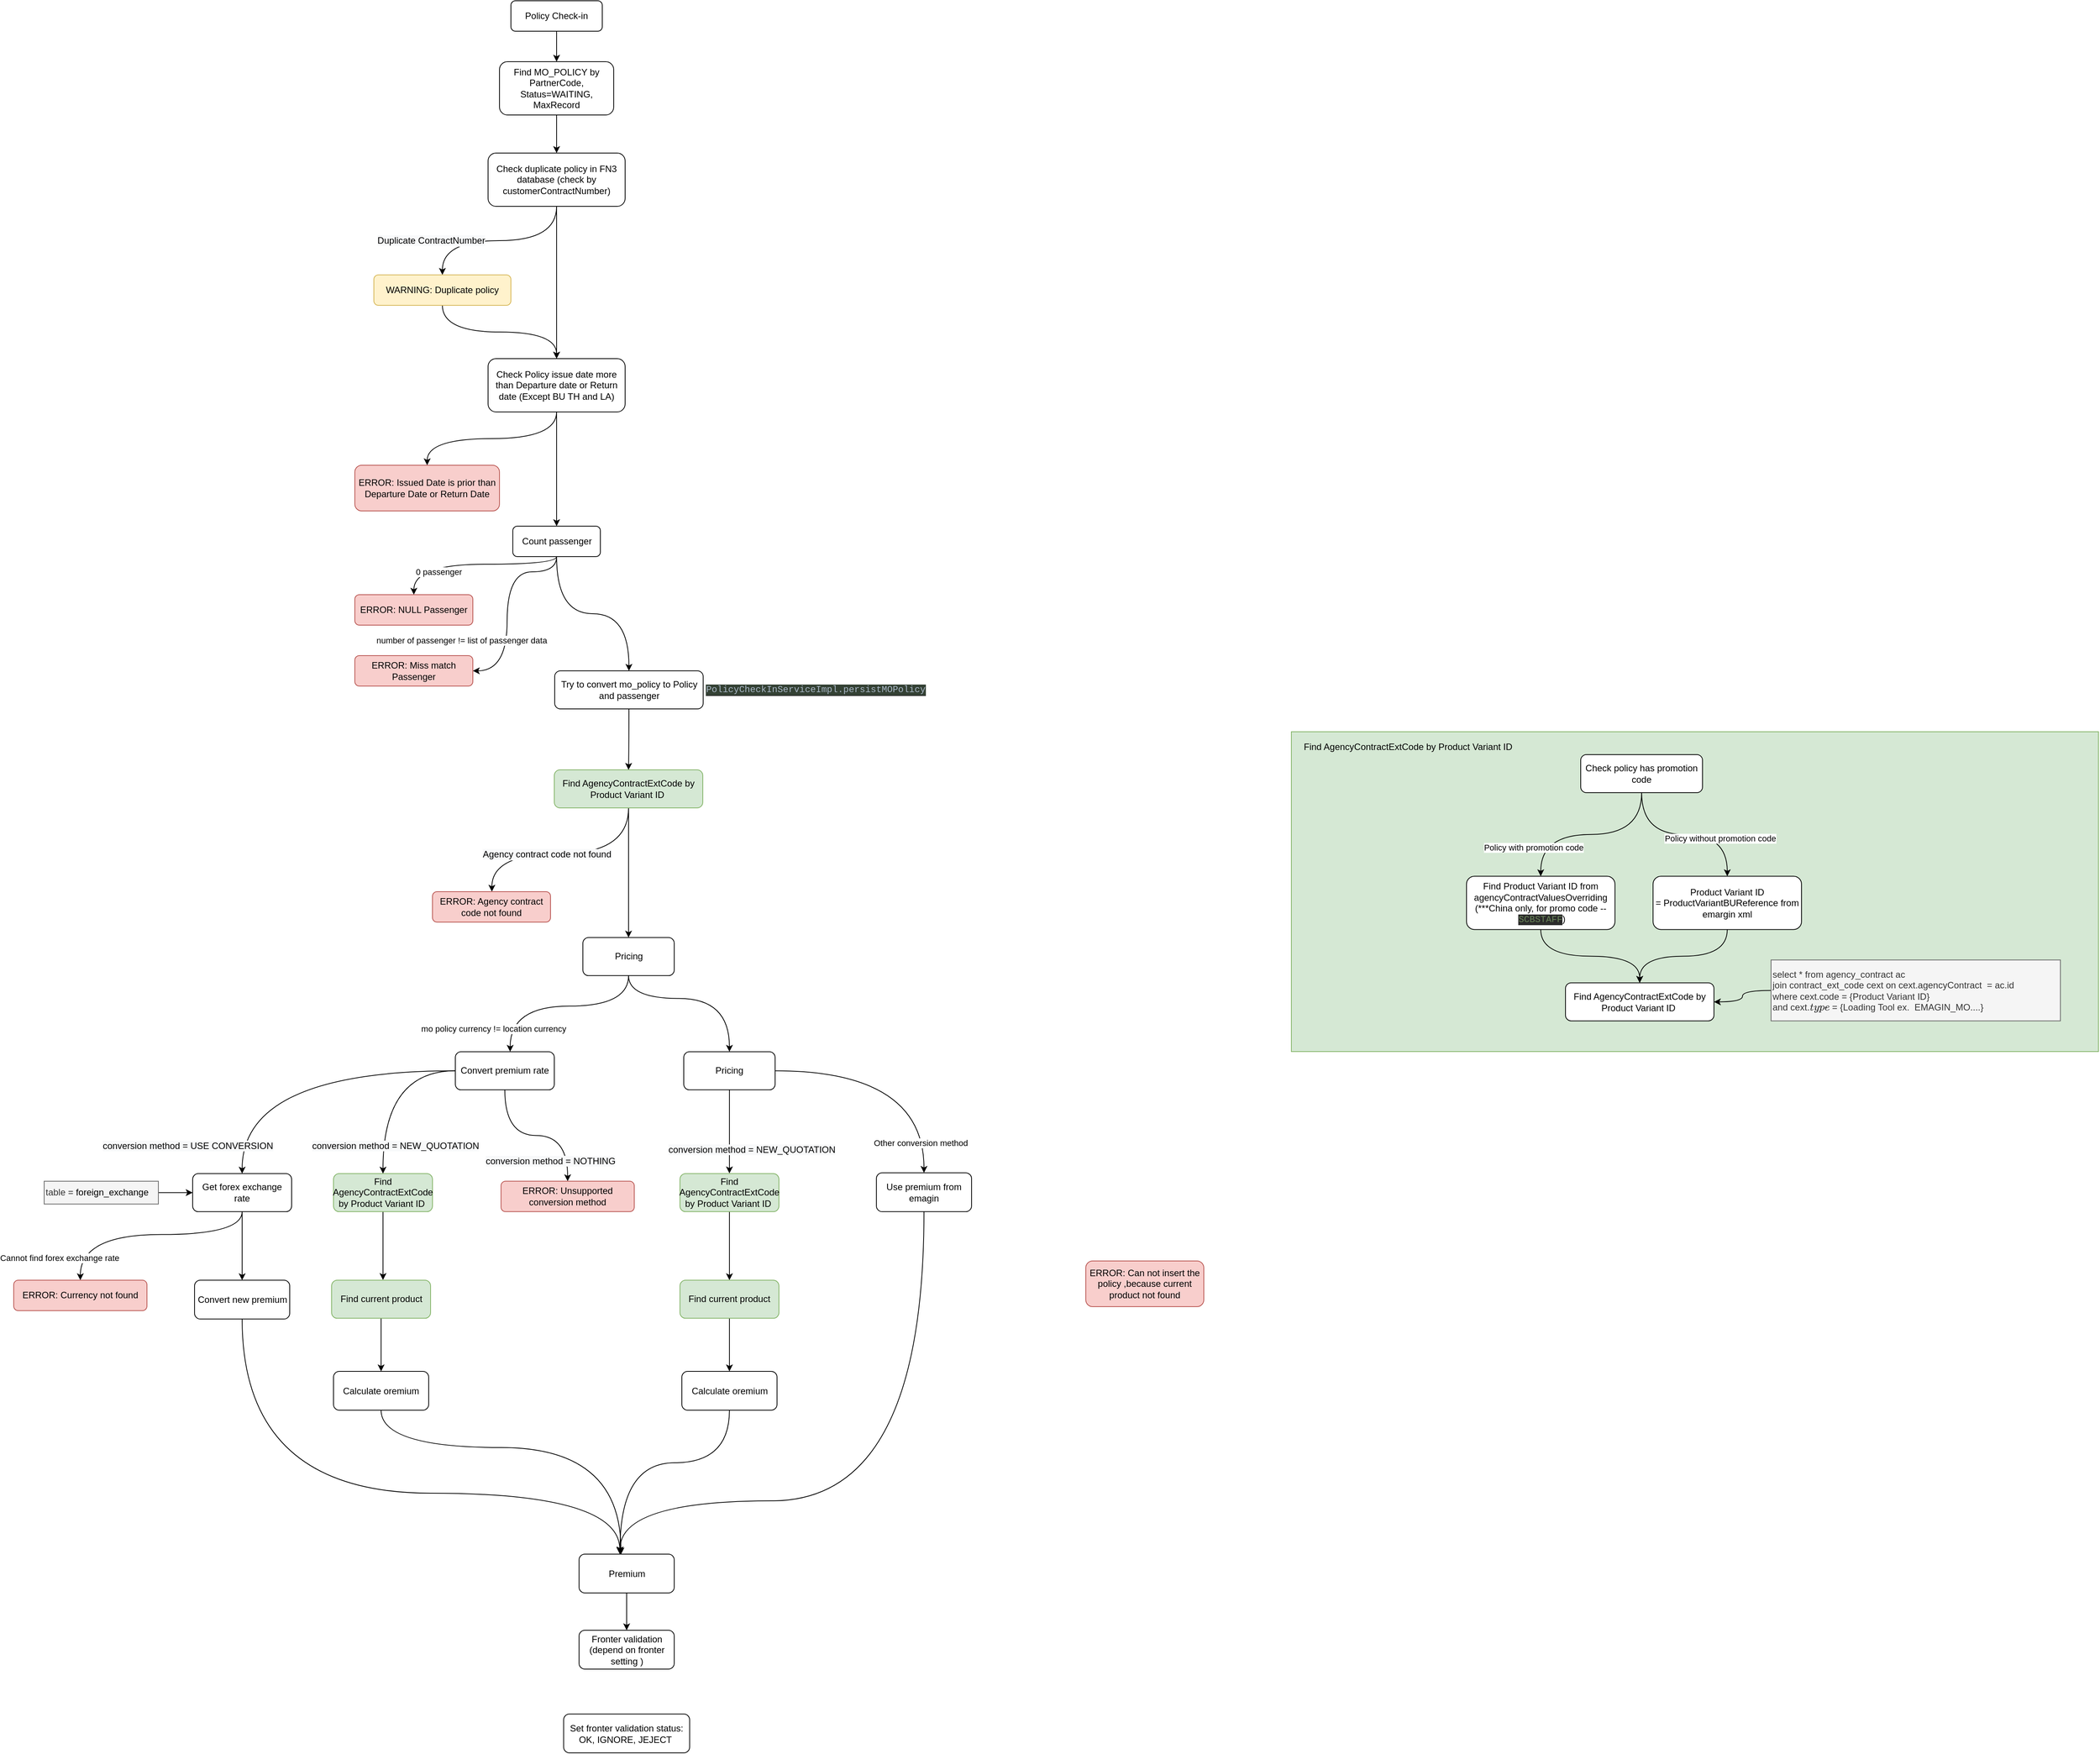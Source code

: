 <mxfile version="13.3.6" type="github">
  <diagram id="vnzw8bJyzcfGwnLZNMbN" name="Page-1">
    <mxGraphModel dx="2514" dy="896" grid="1" gridSize="10" guides="1" tooltips="1" connect="1" arrows="1" fold="1" page="1" pageScale="1" pageWidth="850" pageHeight="1100" math="0" shadow="0">
      <root>
        <mxCell id="0" />
        <mxCell id="1" parent="0" />
        <mxCell id="llFSsDkDVZEDRW2Oa7an-2" value="Policy Check-in" style="rounded=1;whiteSpace=wrap;html=1;" parent="1" vertex="1">
          <mxGeometry x="245" y="140" width="120" height="40" as="geometry" />
        </mxCell>
        <mxCell id="llFSsDkDVZEDRW2Oa7an-4" style="edgeStyle=orthogonalEdgeStyle;rounded=0;orthogonalLoop=1;jettySize=auto;html=1;entryX=0.5;entryY=1;entryDx=0;entryDy=0;curved=1;endArrow=none;endFill=0;startArrow=classic;startFill=1;" parent="1" source="llFSsDkDVZEDRW2Oa7an-3" target="llFSsDkDVZEDRW2Oa7an-2" edge="1">
          <mxGeometry relative="1" as="geometry" />
        </mxCell>
        <mxCell id="llFSsDkDVZEDRW2Oa7an-6" style="edgeStyle=orthogonalEdgeStyle;curved=1;rounded=0;orthogonalLoop=1;jettySize=auto;html=1;entryX=0.5;entryY=0;entryDx=0;entryDy=0;endArrow=classic;endFill=1;" parent="1" source="llFSsDkDVZEDRW2Oa7an-3" target="llFSsDkDVZEDRW2Oa7an-5" edge="1">
          <mxGeometry relative="1" as="geometry" />
        </mxCell>
        <mxCell id="llFSsDkDVZEDRW2Oa7an-3" value="Find MO_POLICY by PartnerCode, Status=WAITING, MaxRecord" style="rounded=1;whiteSpace=wrap;html=1;" parent="1" vertex="1">
          <mxGeometry x="230" y="220" width="150" height="70" as="geometry" />
        </mxCell>
        <mxCell id="llFSsDkDVZEDRW2Oa7an-9" style="edgeStyle=orthogonalEdgeStyle;curved=1;rounded=0;orthogonalLoop=1;jettySize=auto;html=1;entryX=0.5;entryY=0;entryDx=0;entryDy=0;startArrow=none;startFill=0;endArrow=classic;endFill=1;" parent="1" source="llFSsDkDVZEDRW2Oa7an-5" target="llFSsDkDVZEDRW2Oa7an-7" edge="1">
          <mxGeometry relative="1" as="geometry" />
        </mxCell>
        <mxCell id="llFSsDkDVZEDRW2Oa7an-13" value="&lt;span style=&quot;font-size: 12px ; background-color: rgb(248 , 249 , 250)&quot;&gt;Duplicate&amp;nbsp;&lt;/span&gt;&lt;span style=&quot;font-size: 12px ; background-color: rgb(248 , 249 , 250)&quot;&gt;ContractNumber&lt;/span&gt;" style="edgeLabel;html=1;align=center;verticalAlign=middle;resizable=0;points=[];" parent="llFSsDkDVZEDRW2Oa7an-9" vertex="1" connectable="0">
          <mxGeometry x="0.16" relative="1" as="geometry">
            <mxPoint x="-71" as="offset" />
          </mxGeometry>
        </mxCell>
        <mxCell id="llFSsDkDVZEDRW2Oa7an-10" style="edgeStyle=orthogonalEdgeStyle;curved=1;rounded=0;orthogonalLoop=1;jettySize=auto;html=1;startArrow=none;startFill=0;endArrow=classic;endFill=1;" parent="1" source="llFSsDkDVZEDRW2Oa7an-5" target="llFSsDkDVZEDRW2Oa7an-8" edge="1">
          <mxGeometry relative="1" as="geometry" />
        </mxCell>
        <mxCell id="llFSsDkDVZEDRW2Oa7an-5" value="Check duplicate policy in FN3 database (check by customerContractNumber)" style="rounded=1;whiteSpace=wrap;html=1;" parent="1" vertex="1">
          <mxGeometry x="215" y="340" width="180" height="70" as="geometry" />
        </mxCell>
        <mxCell id="llFSsDkDVZEDRW2Oa7an-12" style="edgeStyle=orthogonalEdgeStyle;curved=1;rounded=0;orthogonalLoop=1;jettySize=auto;html=1;entryX=0.5;entryY=0;entryDx=0;entryDy=0;startArrow=none;startFill=0;endArrow=classic;endFill=1;" parent="1" source="llFSsDkDVZEDRW2Oa7an-7" target="llFSsDkDVZEDRW2Oa7an-8" edge="1">
          <mxGeometry relative="1" as="geometry" />
        </mxCell>
        <mxCell id="llFSsDkDVZEDRW2Oa7an-7" value="WARNING: Duplicate policy" style="rounded=1;whiteSpace=wrap;html=1;fillColor=#fff2cc;strokeColor=#d6b656;" parent="1" vertex="1">
          <mxGeometry x="65" y="500" width="180" height="40" as="geometry" />
        </mxCell>
        <mxCell id="llFSsDkDVZEDRW2Oa7an-15" style="edgeStyle=orthogonalEdgeStyle;curved=1;rounded=0;orthogonalLoop=1;jettySize=auto;html=1;startArrow=none;startFill=0;endArrow=classic;endFill=1;" parent="1" source="llFSsDkDVZEDRW2Oa7an-8" target="llFSsDkDVZEDRW2Oa7an-14" edge="1">
          <mxGeometry relative="1" as="geometry" />
        </mxCell>
        <mxCell id="llFSsDkDVZEDRW2Oa7an-17" style="edgeStyle=orthogonalEdgeStyle;curved=1;rounded=0;orthogonalLoop=1;jettySize=auto;html=1;entryX=0.5;entryY=0;entryDx=0;entryDy=0;startArrow=none;startFill=0;endArrow=classic;endFill=1;" parent="1" source="llFSsDkDVZEDRW2Oa7an-8" target="llFSsDkDVZEDRW2Oa7an-16" edge="1">
          <mxGeometry relative="1" as="geometry" />
        </mxCell>
        <mxCell id="llFSsDkDVZEDRW2Oa7an-8" value="Check Policy issue date more than Departure date or Return date (Except BU TH and LA)" style="rounded=1;whiteSpace=wrap;html=1;" parent="1" vertex="1">
          <mxGeometry x="215" y="610" width="180" height="70" as="geometry" />
        </mxCell>
        <mxCell id="llFSsDkDVZEDRW2Oa7an-14" value="ERROR: Issued Date is prior than Departure Date or Return Date" style="rounded=1;whiteSpace=wrap;html=1;fillColor=#f8cecc;strokeColor=#b85450;" parent="1" vertex="1">
          <mxGeometry x="40" y="750" width="190" height="60" as="geometry" />
        </mxCell>
        <mxCell id="llFSsDkDVZEDRW2Oa7an-19" style="edgeStyle=orthogonalEdgeStyle;curved=1;rounded=0;orthogonalLoop=1;jettySize=auto;html=1;entryX=0.5;entryY=0;entryDx=0;entryDy=0;startArrow=none;startFill=0;endArrow=classic;endFill=1;" parent="1" source="llFSsDkDVZEDRW2Oa7an-16" target="llFSsDkDVZEDRW2Oa7an-18" edge="1">
          <mxGeometry relative="1" as="geometry">
            <Array as="points">
              <mxPoint x="305" y="880" />
              <mxPoint x="118" y="880" />
            </Array>
          </mxGeometry>
        </mxCell>
        <mxCell id="llFSsDkDVZEDRW2Oa7an-20" value="0 passenger" style="edgeLabel;html=1;align=center;verticalAlign=middle;resizable=0;points=[];" parent="llFSsDkDVZEDRW2Oa7an-19" vertex="1" connectable="0">
          <mxGeometry x="-0.086" y="23" relative="1" as="geometry">
            <mxPoint x="-57" y="-13" as="offset" />
          </mxGeometry>
        </mxCell>
        <mxCell id="llFSsDkDVZEDRW2Oa7an-23" style="edgeStyle=orthogonalEdgeStyle;curved=1;rounded=0;orthogonalLoop=1;jettySize=auto;html=1;startArrow=none;startFill=0;endArrow=classic;endFill=1;" parent="1" source="llFSsDkDVZEDRW2Oa7an-16" target="llFSsDkDVZEDRW2Oa7an-22" edge="1">
          <mxGeometry relative="1" as="geometry">
            <Array as="points">
              <mxPoint x="305" y="890" />
              <mxPoint x="240" y="890" />
              <mxPoint x="240" y="1020" />
            </Array>
          </mxGeometry>
        </mxCell>
        <mxCell id="llFSsDkDVZEDRW2Oa7an-24" value="number of passenger != list of passenger data" style="edgeLabel;html=1;align=center;verticalAlign=middle;resizable=0;points=[];" parent="llFSsDkDVZEDRW2Oa7an-23" vertex="1" connectable="0">
          <mxGeometry x="-0.429" y="1" relative="1" as="geometry">
            <mxPoint x="-71" y="89" as="offset" />
          </mxGeometry>
        </mxCell>
        <mxCell id="n741ubfPJ3tw46yTXTQa-1" style="edgeStyle=orthogonalEdgeStyle;rounded=0;orthogonalLoop=1;jettySize=auto;html=1;curved=1;" edge="1" parent="1" source="llFSsDkDVZEDRW2Oa7an-16" target="llFSsDkDVZEDRW2Oa7an-48">
          <mxGeometry relative="1" as="geometry" />
        </mxCell>
        <mxCell id="llFSsDkDVZEDRW2Oa7an-16" value="Count passenger" style="rounded=1;whiteSpace=wrap;html=1;" parent="1" vertex="1">
          <mxGeometry x="247.5" y="830" width="115" height="40" as="geometry" />
        </mxCell>
        <mxCell id="llFSsDkDVZEDRW2Oa7an-18" value="ERROR: NULL Passenger" style="rounded=1;whiteSpace=wrap;html=1;fillColor=#f8cecc;strokeColor=#b85450;" parent="1" vertex="1">
          <mxGeometry x="40" y="920" width="155" height="40" as="geometry" />
        </mxCell>
        <mxCell id="llFSsDkDVZEDRW2Oa7an-22" value="ERROR: Miss match Passenger" style="rounded=1;whiteSpace=wrap;html=1;fillColor=#f8cecc;strokeColor=#b85450;" parent="1" vertex="1">
          <mxGeometry x="40" y="1000" width="155" height="40" as="geometry" />
        </mxCell>
        <mxCell id="llFSsDkDVZEDRW2Oa7an-41" style="edgeStyle=orthogonalEdgeStyle;curved=1;rounded=0;orthogonalLoop=1;jettySize=auto;html=1;startArrow=none;startFill=0;endArrow=classic;endFill=1;" parent="1" source="llFSsDkDVZEDRW2Oa7an-32" target="llFSsDkDVZEDRW2Oa7an-39" edge="1">
          <mxGeometry relative="1" as="geometry">
            <Array as="points">
              <mxPoint x="400" y="1260" />
              <mxPoint x="220" y="1260" />
            </Array>
          </mxGeometry>
        </mxCell>
        <mxCell id="llFSsDkDVZEDRW2Oa7an-42" value="&lt;span style=&quot;font-size: 12px ; background-color: rgb(248 , 249 , 250)&quot;&gt;Agency contract code not found&lt;/span&gt;" style="edgeLabel;html=1;align=center;verticalAlign=middle;resizable=0;points=[];" parent="llFSsDkDVZEDRW2Oa7an-41" vertex="1" connectable="0">
          <mxGeometry x="0.163" y="1" relative="1" as="geometry">
            <mxPoint x="1" as="offset" />
          </mxGeometry>
        </mxCell>
        <mxCell id="n741ubfPJ3tw46yTXTQa-5" style="edgeStyle=orthogonalEdgeStyle;curved=1;rounded=0;orthogonalLoop=1;jettySize=auto;html=1;entryX=0.5;entryY=0;entryDx=0;entryDy=0;" edge="1" parent="1" source="llFSsDkDVZEDRW2Oa7an-32" target="n741ubfPJ3tw46yTXTQa-4">
          <mxGeometry relative="1" as="geometry" />
        </mxCell>
        <mxCell id="llFSsDkDVZEDRW2Oa7an-32" value="Find AgencyContractExtCode by Product Variant ID&amp;nbsp;" style="rounded=1;whiteSpace=wrap;html=1;fillColor=#d5e8d4;strokeColor=#82b366;" parent="1" vertex="1">
          <mxGeometry x="302" y="1150" width="195" height="50" as="geometry" />
        </mxCell>
        <mxCell id="llFSsDkDVZEDRW2Oa7an-39" value="ERROR: Agency contract code not found" style="rounded=1;whiteSpace=wrap;html=1;fillColor=#f8cecc;strokeColor=#b85450;" parent="1" vertex="1">
          <mxGeometry x="142" y="1310" width="155" height="40" as="geometry" />
        </mxCell>
        <mxCell id="n741ubfPJ3tw46yTXTQa-60" style="edgeStyle=orthogonalEdgeStyle;curved=1;rounded=0;orthogonalLoop=1;jettySize=auto;html=1;" edge="1" parent="1" source="llFSsDkDVZEDRW2Oa7an-43">
          <mxGeometry relative="1" as="geometry">
            <mxPoint x="77" y="1820" as="targetPoint" />
          </mxGeometry>
        </mxCell>
        <mxCell id="llFSsDkDVZEDRW2Oa7an-43" value="Find AgencyContractExtCode by Product Variant ID&amp;nbsp;" style="rounded=1;whiteSpace=wrap;html=1;fillColor=#d5e8d4;strokeColor=#82b366;" parent="1" vertex="1">
          <mxGeometry x="12" y="1680.29" width="130" height="50" as="geometry" />
        </mxCell>
        <mxCell id="llFSsDkDVZEDRW2Oa7an-45" value="ERROR: Can not insert the policy ,because current product not found" style="rounded=1;whiteSpace=wrap;html=1;fillColor=#f8cecc;strokeColor=#b85450;" parent="1" vertex="1">
          <mxGeometry x="1000" y="1795" width="155" height="60" as="geometry" />
        </mxCell>
        <mxCell id="n741ubfPJ3tw46yTXTQa-2" style="edgeStyle=orthogonalEdgeStyle;curved=1;rounded=0;orthogonalLoop=1;jettySize=auto;html=1;entryX=0.5;entryY=0;entryDx=0;entryDy=0;" edge="1" parent="1" source="llFSsDkDVZEDRW2Oa7an-48" target="llFSsDkDVZEDRW2Oa7an-32">
          <mxGeometry relative="1" as="geometry">
            <mxPoint x="400" y="1130" as="targetPoint" />
          </mxGeometry>
        </mxCell>
        <mxCell id="llFSsDkDVZEDRW2Oa7an-48" value="Try to convert mo_policy to Policy and passenger" style="rounded=1;whiteSpace=wrap;html=1;" parent="1" vertex="1">
          <mxGeometry x="302.5" y="1020" width="195" height="50" as="geometry" />
        </mxCell>
        <mxCell id="n741ubfPJ3tw46yTXTQa-3" value="&lt;pre style=&quot;background-color: #2b2b2b ; color: #a9b7c6 ; font-family: &amp;#34;courier new&amp;#34; ; font-size: 9.0pt&quot;&gt;&lt;span style=&quot;background-color: #344134&quot;&gt;PolicyCheckInServiceImpl.persistMOPolicy&lt;/span&gt;&lt;/pre&gt;" style="text;html=1;align=center;verticalAlign=middle;resizable=0;points=[];autosize=1;" vertex="1" parent="1">
          <mxGeometry x="495" y="1025" width="300" height="40" as="geometry" />
        </mxCell>
        <mxCell id="n741ubfPJ3tw46yTXTQa-9" value="mo policy currency != location currency" style="edgeStyle=orthogonalEdgeStyle;curved=1;rounded=0;orthogonalLoop=1;jettySize=auto;html=1;" edge="1" parent="1" source="n741ubfPJ3tw46yTXTQa-4" target="n741ubfPJ3tw46yTXTQa-6">
          <mxGeometry x="0.765" y="-22" relative="1" as="geometry">
            <Array as="points">
              <mxPoint x="400" y="1460.29" />
              <mxPoint x="244" y="1460.29" />
            </Array>
            <mxPoint as="offset" />
          </mxGeometry>
        </mxCell>
        <mxCell id="n741ubfPJ3tw46yTXTQa-10" style="edgeStyle=orthogonalEdgeStyle;curved=1;rounded=0;orthogonalLoop=1;jettySize=auto;html=1;entryX=0.5;entryY=0;entryDx=0;entryDy=0;" edge="1" parent="1" source="n741ubfPJ3tw46yTXTQa-4" target="n741ubfPJ3tw46yTXTQa-7">
          <mxGeometry relative="1" as="geometry">
            <Array as="points">
              <mxPoint x="400" y="1450.29" />
              <mxPoint x="532" y="1450.29" />
            </Array>
          </mxGeometry>
        </mxCell>
        <mxCell id="n741ubfPJ3tw46yTXTQa-4" value="Pricing" style="rounded=1;whiteSpace=wrap;html=1;" vertex="1" parent="1">
          <mxGeometry x="339.5" y="1370.29" width="120" height="50" as="geometry" />
        </mxCell>
        <mxCell id="n741ubfPJ3tw46yTXTQa-15" style="edgeStyle=orthogonalEdgeStyle;curved=1;rounded=0;orthogonalLoop=1;jettySize=auto;html=1;entryX=0.5;entryY=0;entryDx=0;entryDy=0;" edge="1" parent="1" source="n741ubfPJ3tw46yTXTQa-6" target="n741ubfPJ3tw46yTXTQa-11">
          <mxGeometry relative="1" as="geometry" />
        </mxCell>
        <mxCell id="n741ubfPJ3tw46yTXTQa-23" style="edgeStyle=orthogonalEdgeStyle;curved=1;rounded=0;orthogonalLoop=1;jettySize=auto;html=1;entryX=0.5;entryY=0;entryDx=0;entryDy=0;" edge="1" parent="1" source="n741ubfPJ3tw46yTXTQa-6" target="llFSsDkDVZEDRW2Oa7an-43">
          <mxGeometry relative="1" as="geometry">
            <mxPoint x="77" y="1620.29" as="targetPoint" />
          </mxGeometry>
        </mxCell>
        <mxCell id="n741ubfPJ3tw46yTXTQa-32" style="edgeStyle=orthogonalEdgeStyle;curved=1;rounded=0;orthogonalLoop=1;jettySize=auto;html=1;entryX=0.5;entryY=0;entryDx=0;entryDy=0;" edge="1" parent="1" source="n741ubfPJ3tw46yTXTQa-6" target="n741ubfPJ3tw46yTXTQa-31">
          <mxGeometry relative="1" as="geometry" />
        </mxCell>
        <mxCell id="n741ubfPJ3tw46yTXTQa-6" value="Convert premium rate" style="rounded=1;whiteSpace=wrap;html=1;" vertex="1" parent="1">
          <mxGeometry x="172" y="1520.29" width="130" height="50" as="geometry" />
        </mxCell>
        <mxCell id="n741ubfPJ3tw46yTXTQa-63" style="edgeStyle=orthogonalEdgeStyle;curved=1;rounded=0;orthogonalLoop=1;jettySize=auto;html=1;" edge="1" parent="1" source="n741ubfPJ3tw46yTXTQa-7">
          <mxGeometry relative="1" as="geometry">
            <mxPoint x="532" y="1680" as="targetPoint" />
          </mxGeometry>
        </mxCell>
        <mxCell id="n741ubfPJ3tw46yTXTQa-70" style="edgeStyle=orthogonalEdgeStyle;curved=1;rounded=0;orthogonalLoop=1;jettySize=auto;html=1;entryX=0.5;entryY=0;entryDx=0;entryDy=0;" edge="1" parent="1" source="n741ubfPJ3tw46yTXTQa-7" target="n741ubfPJ3tw46yTXTQa-69">
          <mxGeometry relative="1" as="geometry" />
        </mxCell>
        <mxCell id="n741ubfPJ3tw46yTXTQa-71" value="Other conversion method" style="edgeLabel;html=1;align=center;verticalAlign=middle;resizable=0;points=[];" vertex="1" connectable="0" parent="n741ubfPJ3tw46yTXTQa-70">
          <mxGeometry x="0.756" y="-5" relative="1" as="geometry">
            <mxPoint as="offset" />
          </mxGeometry>
        </mxCell>
        <mxCell id="n741ubfPJ3tw46yTXTQa-7" value="Pricing" style="rounded=1;whiteSpace=wrap;html=1;" vertex="1" parent="1">
          <mxGeometry x="472" y="1520.29" width="120" height="50" as="geometry" />
        </mxCell>
        <mxCell id="n741ubfPJ3tw46yTXTQa-21" style="edgeStyle=orthogonalEdgeStyle;curved=1;rounded=0;orthogonalLoop=1;jettySize=auto;html=1;entryX=0.5;entryY=0;entryDx=0;entryDy=0;" edge="1" parent="1" source="n741ubfPJ3tw46yTXTQa-11" target="n741ubfPJ3tw46yTXTQa-19">
          <mxGeometry relative="1" as="geometry" />
        </mxCell>
        <mxCell id="n741ubfPJ3tw46yTXTQa-29" style="edgeStyle=orthogonalEdgeStyle;curved=1;rounded=0;orthogonalLoop=1;jettySize=auto;html=1;entryX=0.5;entryY=0;entryDx=0;entryDy=0;" edge="1" parent="1" source="n741ubfPJ3tw46yTXTQa-11" target="n741ubfPJ3tw46yTXTQa-25">
          <mxGeometry relative="1" as="geometry">
            <Array as="points">
              <mxPoint x="-108" y="1760.29" />
              <mxPoint x="-320" y="1760.29" />
            </Array>
          </mxGeometry>
        </mxCell>
        <mxCell id="n741ubfPJ3tw46yTXTQa-11" value="Get forex exchange rate" style="rounded=1;whiteSpace=wrap;html=1;" vertex="1" parent="1">
          <mxGeometry x="-173" y="1680.29" width="130" height="50" as="geometry" />
        </mxCell>
        <mxCell id="n741ubfPJ3tw46yTXTQa-14" value="&lt;span style=&quot;color: rgb(0, 0, 0); font-family: helvetica; font-size: 12px; font-style: normal; font-weight: 400; letter-spacing: normal; text-align: center; text-indent: 0px; text-transform: none; word-spacing: 0px; background-color: rgb(248, 249, 250); display: inline; float: none;&quot;&gt;conversion method = USE CONVERSION&lt;/span&gt;" style="text;whiteSpace=wrap;html=1;" vertex="1" parent="1">
          <mxGeometry x="-293" y="1630.29" width="250" height="30" as="geometry" />
        </mxCell>
        <mxCell id="n741ubfPJ3tw46yTXTQa-18" style="edgeStyle=orthogonalEdgeStyle;curved=1;rounded=0;orthogonalLoop=1;jettySize=auto;html=1;entryX=0;entryY=0.5;entryDx=0;entryDy=0;" edge="1" parent="1" source="n741ubfPJ3tw46yTXTQa-17" target="n741ubfPJ3tw46yTXTQa-11">
          <mxGeometry relative="1" as="geometry" />
        </mxCell>
        <mxCell id="n741ubfPJ3tw46yTXTQa-17" value="table =&amp;nbsp;&lt;span style=&quot;color: rgb(0 , 0 , 0) ; text-align: center&quot;&gt;foreign_exchange&lt;/span&gt;" style="rounded=0;whiteSpace=wrap;html=1;align=left;fillColor=#f5f5f5;strokeColor=#666666;fontColor=#333333;" vertex="1" parent="1">
          <mxGeometry x="-368" y="1690.29" width="150" height="30" as="geometry" />
        </mxCell>
        <mxCell id="n741ubfPJ3tw46yTXTQa-73" style="edgeStyle=orthogonalEdgeStyle;curved=1;rounded=0;orthogonalLoop=1;jettySize=auto;html=1;" edge="1" parent="1" source="n741ubfPJ3tw46yTXTQa-19" target="n741ubfPJ3tw46yTXTQa-72">
          <mxGeometry relative="1" as="geometry">
            <Array as="points">
              <mxPoint x="-108" y="2100" />
              <mxPoint x="388" y="2100" />
            </Array>
          </mxGeometry>
        </mxCell>
        <mxCell id="n741ubfPJ3tw46yTXTQa-19" value="Convert new premium" style="rounded=1;whiteSpace=wrap;html=1;" vertex="1" parent="1">
          <mxGeometry x="-170.5" y="1820.29" width="125" height="51" as="geometry" />
        </mxCell>
        <mxCell id="n741ubfPJ3tw46yTXTQa-24" value="&lt;span style=&quot;color: rgb(0 , 0 , 0) ; font-family: &amp;#34;helvetica&amp;#34; ; font-size: 12px ; font-style: normal ; font-weight: 400 ; letter-spacing: normal ; text-align: center ; text-indent: 0px ; text-transform: none ; word-spacing: 0px ; background-color: rgb(248 , 249 , 250) ; display: inline ; float: none&quot;&gt;conversion method = NEW_QUOTATION&lt;/span&gt;" style="text;whiteSpace=wrap;html=1;" vertex="1" parent="1">
          <mxGeometry x="-18" y="1630.29" width="250" height="30" as="geometry" />
        </mxCell>
        <mxCell id="n741ubfPJ3tw46yTXTQa-25" value="ERROR: Currency not found" style="rounded=1;whiteSpace=wrap;html=1;fillColor=#f8cecc;strokeColor=#b85450;" vertex="1" parent="1">
          <mxGeometry x="-408" y="1820.29" width="175" height="40" as="geometry" />
        </mxCell>
        <mxCell id="n741ubfPJ3tw46yTXTQa-28" value="Cannot find forex exchange rate" style="edgeLabel;html=1;align=center;verticalAlign=middle;resizable=0;points=[];" vertex="1" connectable="0" parent="1">
          <mxGeometry x="-348" y="1790.285" as="geometry" />
        </mxCell>
        <mxCell id="n741ubfPJ3tw46yTXTQa-31" value="ERROR: Unsupported conversion method" style="rounded=1;whiteSpace=wrap;html=1;fillColor=#f8cecc;strokeColor=#b85450;" vertex="1" parent="1">
          <mxGeometry x="232" y="1690.29" width="175" height="40" as="geometry" />
        </mxCell>
        <mxCell id="n741ubfPJ3tw46yTXTQa-35" value="&lt;span style=&quot;color: rgb(0 , 0 , 0) ; font-family: &amp;#34;helvetica&amp;#34; ; font-size: 12px ; font-style: normal ; font-weight: 400 ; letter-spacing: normal ; text-align: center ; text-indent: 0px ; text-transform: none ; word-spacing: 0px ; background-color: rgb(248 , 249 , 250) ; display: inline ; float: none&quot;&gt;conversion method = NOTHING&lt;/span&gt;" style="text;whiteSpace=wrap;html=1;" vertex="1" parent="1">
          <mxGeometry x="209.5" y="1650.29" width="250" height="30" as="geometry" />
        </mxCell>
        <mxCell id="n741ubfPJ3tw46yTXTQa-74" style="edgeStyle=orthogonalEdgeStyle;curved=1;rounded=0;orthogonalLoop=1;jettySize=auto;html=1;entryX=0.44;entryY=0.009;entryDx=0;entryDy=0;entryPerimeter=0;" edge="1" parent="1" source="n741ubfPJ3tw46yTXTQa-38" target="n741ubfPJ3tw46yTXTQa-72">
          <mxGeometry relative="1" as="geometry">
            <Array as="points">
              <mxPoint x="74" y="2040" />
              <mxPoint x="390" y="2040" />
            </Array>
          </mxGeometry>
        </mxCell>
        <mxCell id="n741ubfPJ3tw46yTXTQa-38" value="Calculate oremium" style="rounded=1;whiteSpace=wrap;html=1;" vertex="1" parent="1">
          <mxGeometry x="12" y="1940" width="125" height="51" as="geometry" />
        </mxCell>
        <mxCell id="n741ubfPJ3tw46yTXTQa-44" value="" style="rounded=0;whiteSpace=wrap;html=1;strokeColor=#82b366;fillColor=#d5e8d4;" vertex="1" parent="1">
          <mxGeometry x="1270" y="1100" width="1060" height="420" as="geometry" />
        </mxCell>
        <mxCell id="n741ubfPJ3tw46yTXTQa-45" value="Policy with promotion code" style="edgeStyle=orthogonalEdgeStyle;curved=1;rounded=0;orthogonalLoop=1;jettySize=auto;html=1;entryX=0.5;entryY=0;entryDx=0;entryDy=0;startArrow=none;startFill=0;endArrow=classic;endFill=1;" edge="1" parent="1" source="n741ubfPJ3tw46yTXTQa-48" target="n741ubfPJ3tw46yTXTQa-50">
          <mxGeometry x="0.684" y="-10" relative="1" as="geometry">
            <mxPoint as="offset" />
          </mxGeometry>
        </mxCell>
        <mxCell id="n741ubfPJ3tw46yTXTQa-46" style="edgeStyle=orthogonalEdgeStyle;curved=1;rounded=0;orthogonalLoop=1;jettySize=auto;html=1;startArrow=none;startFill=0;endArrow=classic;endFill=1;" edge="1" parent="1" source="n741ubfPJ3tw46yTXTQa-48" target="n741ubfPJ3tw46yTXTQa-52">
          <mxGeometry relative="1" as="geometry" />
        </mxCell>
        <mxCell id="n741ubfPJ3tw46yTXTQa-47" value="Policy without promotion code" style="edgeLabel;html=1;align=center;verticalAlign=middle;resizable=0;points=[];" vertex="1" connectable="0" parent="n741ubfPJ3tw46yTXTQa-46">
          <mxGeometry x="0.42" y="-5" relative="1" as="geometry">
            <mxPoint as="offset" />
          </mxGeometry>
        </mxCell>
        <mxCell id="n741ubfPJ3tw46yTXTQa-48" value="Check policy has promotion code" style="rounded=1;whiteSpace=wrap;html=1;" vertex="1" parent="1">
          <mxGeometry x="1650" y="1130" width="160" height="50" as="geometry" />
        </mxCell>
        <mxCell id="n741ubfPJ3tw46yTXTQa-49" style="edgeStyle=orthogonalEdgeStyle;curved=1;rounded=0;orthogonalLoop=1;jettySize=auto;html=1;entryX=0.5;entryY=0;entryDx=0;entryDy=0;startArrow=none;startFill=0;endArrow=classic;endFill=1;" edge="1" parent="1" source="n741ubfPJ3tw46yTXTQa-50" target="n741ubfPJ3tw46yTXTQa-54">
          <mxGeometry relative="1" as="geometry" />
        </mxCell>
        <mxCell id="n741ubfPJ3tw46yTXTQa-50" value="Find Product Variant ID from agencyContractValuesOverriding (***China only, for promo code --&amp;nbsp;&lt;span style=&quot;color: rgb(106 , 135 , 89) ; background-color: rgb(43 , 43 , 43) ; font-family: &amp;#34;courier new&amp;#34; ; font-size: 9pt&quot;&gt;SCBSTAFF&lt;/span&gt;&lt;span&gt;)&lt;/span&gt;" style="rounded=1;whiteSpace=wrap;html=1;" vertex="1" parent="1">
          <mxGeometry x="1500" y="1289.71" width="195" height="70" as="geometry" />
        </mxCell>
        <mxCell id="n741ubfPJ3tw46yTXTQa-51" style="edgeStyle=orthogonalEdgeStyle;curved=1;rounded=0;orthogonalLoop=1;jettySize=auto;html=1;entryX=0.5;entryY=0;entryDx=0;entryDy=0;startArrow=none;startFill=0;endArrow=classic;endFill=1;" edge="1" parent="1" source="n741ubfPJ3tw46yTXTQa-52" target="n741ubfPJ3tw46yTXTQa-54">
          <mxGeometry relative="1" as="geometry" />
        </mxCell>
        <mxCell id="n741ubfPJ3tw46yTXTQa-52" value="Product Variant ID =&amp;nbsp;ProductVariantBUReference from emargin xml" style="rounded=1;whiteSpace=wrap;html=1;" vertex="1" parent="1">
          <mxGeometry x="1745" y="1289.71" width="195" height="70" as="geometry" />
        </mxCell>
        <mxCell id="n741ubfPJ3tw46yTXTQa-54" value="Find AgencyContractExtCode by Product Variant ID&amp;nbsp;" style="rounded=1;whiteSpace=wrap;html=1;" vertex="1" parent="1">
          <mxGeometry x="1630" y="1429.71" width="195" height="50" as="geometry" />
        </mxCell>
        <mxCell id="n741ubfPJ3tw46yTXTQa-55" style="edgeStyle=orthogonalEdgeStyle;curved=1;rounded=0;orthogonalLoop=1;jettySize=auto;html=1;entryX=1;entryY=0.5;entryDx=0;entryDy=0;startArrow=none;startFill=0;endArrow=classic;endFill=1;" edge="1" parent="1" source="n741ubfPJ3tw46yTXTQa-56" target="n741ubfPJ3tw46yTXTQa-54">
          <mxGeometry relative="1" as="geometry" />
        </mxCell>
        <mxCell id="n741ubfPJ3tw46yTXTQa-56" value="&lt;div&gt;select * from agency_contract ac&amp;nbsp;&lt;/div&gt;&lt;div&gt;join contract_ext_code cext on cext.agencyContract&amp;nbsp; = ac.id&amp;nbsp;&lt;/div&gt;&lt;div&gt;where cext.code = {Product Variant ID}&lt;/div&gt;&lt;div&gt;and cext.`type` = {Loading Tool ex.&amp;nbsp; EMAGIN_MO....}&lt;/div&gt;" style="rounded=0;whiteSpace=wrap;html=1;align=left;fillColor=#f5f5f5;strokeColor=#666666;fontColor=#333333;" vertex="1" parent="1">
          <mxGeometry x="1900" y="1399.71" width="380" height="80" as="geometry" />
        </mxCell>
        <mxCell id="n741ubfPJ3tw46yTXTQa-58" value="Find AgencyContractExtCode by Product Variant ID&amp;nbsp;" style="text;html=1;strokeColor=none;fillColor=none;align=center;verticalAlign=middle;whiteSpace=wrap;rounded=0;" vertex="1" parent="1">
          <mxGeometry x="1270" y="1110" width="310" height="20" as="geometry" />
        </mxCell>
        <mxCell id="n741ubfPJ3tw46yTXTQa-61" style="edgeStyle=orthogonalEdgeStyle;curved=1;rounded=0;orthogonalLoop=1;jettySize=auto;html=1;" edge="1" parent="1" source="n741ubfPJ3tw46yTXTQa-59" target="n741ubfPJ3tw46yTXTQa-38">
          <mxGeometry relative="1" as="geometry" />
        </mxCell>
        <mxCell id="n741ubfPJ3tw46yTXTQa-59" value="Find current product" style="rounded=1;whiteSpace=wrap;html=1;fillColor=#d5e8d4;strokeColor=#82b366;" vertex="1" parent="1">
          <mxGeometry x="9.5" y="1820.29" width="130" height="50" as="geometry" />
        </mxCell>
        <mxCell id="n741ubfPJ3tw46yTXTQa-68" style="edgeStyle=orthogonalEdgeStyle;curved=1;rounded=0;orthogonalLoop=1;jettySize=auto;html=1;entryX=0.5;entryY=0;entryDx=0;entryDy=0;" edge="1" parent="1" source="n741ubfPJ3tw46yTXTQa-62" target="n741ubfPJ3tw46yTXTQa-67">
          <mxGeometry relative="1" as="geometry" />
        </mxCell>
        <mxCell id="n741ubfPJ3tw46yTXTQa-62" value="Find AgencyContractExtCode by Product Variant ID&amp;nbsp;" style="rounded=1;whiteSpace=wrap;html=1;fillColor=#d5e8d4;strokeColor=#82b366;" vertex="1" parent="1">
          <mxGeometry x="467" y="1680.29" width="130" height="50" as="geometry" />
        </mxCell>
        <mxCell id="n741ubfPJ3tw46yTXTQa-64" value="&lt;span style=&quot;color: rgb(0 , 0 , 0) ; font-family: &amp;#34;helvetica&amp;#34; ; font-size: 12px ; font-style: normal ; font-weight: 400 ; letter-spacing: normal ; text-align: center ; text-indent: 0px ; text-transform: none ; word-spacing: 0px ; background-color: rgb(248 , 249 , 250) ; display: inline ; float: none&quot;&gt;conversion method = NEW_QUOTATION&lt;/span&gt;" style="text;whiteSpace=wrap;html=1;" vertex="1" parent="1">
          <mxGeometry x="450" y="1635" width="250" height="30" as="geometry" />
        </mxCell>
        <mxCell id="n741ubfPJ3tw46yTXTQa-75" style="edgeStyle=orthogonalEdgeStyle;curved=1;rounded=0;orthogonalLoop=1;jettySize=auto;html=1;entryX=0.431;entryY=-0.014;entryDx=0;entryDy=0;entryPerimeter=0;" edge="1" parent="1" source="n741ubfPJ3tw46yTXTQa-65" target="n741ubfPJ3tw46yTXTQa-72">
          <mxGeometry relative="1" as="geometry">
            <Array as="points">
              <mxPoint x="532" y="2060" />
              <mxPoint x="388" y="2060" />
            </Array>
          </mxGeometry>
        </mxCell>
        <mxCell id="n741ubfPJ3tw46yTXTQa-65" value="Calculate oremium" style="rounded=1;whiteSpace=wrap;html=1;" vertex="1" parent="1">
          <mxGeometry x="469.5" y="1940" width="125" height="51" as="geometry" />
        </mxCell>
        <mxCell id="n741ubfPJ3tw46yTXTQa-66" style="edgeStyle=orthogonalEdgeStyle;curved=1;rounded=0;orthogonalLoop=1;jettySize=auto;html=1;" edge="1" parent="1" source="n741ubfPJ3tw46yTXTQa-67" target="n741ubfPJ3tw46yTXTQa-65">
          <mxGeometry relative="1" as="geometry" />
        </mxCell>
        <mxCell id="n741ubfPJ3tw46yTXTQa-67" value="Find current product" style="rounded=1;whiteSpace=wrap;html=1;fillColor=#d5e8d4;strokeColor=#82b366;" vertex="1" parent="1">
          <mxGeometry x="467" y="1820.29" width="130" height="50" as="geometry" />
        </mxCell>
        <mxCell id="n741ubfPJ3tw46yTXTQa-76" style="edgeStyle=orthogonalEdgeStyle;curved=1;rounded=0;orthogonalLoop=1;jettySize=auto;html=1;entryX=0.431;entryY=-0.014;entryDx=0;entryDy=0;entryPerimeter=0;" edge="1" parent="1" source="n741ubfPJ3tw46yTXTQa-69" target="n741ubfPJ3tw46yTXTQa-72">
          <mxGeometry relative="1" as="geometry">
            <Array as="points">
              <mxPoint x="788" y="2110" />
              <mxPoint x="388" y="2110" />
            </Array>
          </mxGeometry>
        </mxCell>
        <mxCell id="n741ubfPJ3tw46yTXTQa-69" value="Use premium from emagin" style="rounded=1;whiteSpace=wrap;html=1;" vertex="1" parent="1">
          <mxGeometry x="725" y="1679.29" width="125" height="51" as="geometry" />
        </mxCell>
        <mxCell id="n741ubfPJ3tw46yTXTQa-78" style="edgeStyle=orthogonalEdgeStyle;curved=1;rounded=0;orthogonalLoop=1;jettySize=auto;html=1;entryX=0.5;entryY=0;entryDx=0;entryDy=0;" edge="1" parent="1" source="n741ubfPJ3tw46yTXTQa-72" target="n741ubfPJ3tw46yTXTQa-77">
          <mxGeometry relative="1" as="geometry" />
        </mxCell>
        <mxCell id="n741ubfPJ3tw46yTXTQa-72" value="Premium" style="rounded=1;whiteSpace=wrap;html=1;" vertex="1" parent="1">
          <mxGeometry x="334.5" y="2180" width="125" height="51" as="geometry" />
        </mxCell>
        <mxCell id="n741ubfPJ3tw46yTXTQa-77" value="Fronter validation (depend on fronter setting )" style="rounded=1;whiteSpace=wrap;html=1;" vertex="1" parent="1">
          <mxGeometry x="334.5" y="2280" width="125" height="51" as="geometry" />
        </mxCell>
        <mxCell id="n741ubfPJ3tw46yTXTQa-79" value="Set fronter validation status: OK, IGNORE, JEJECT&amp;nbsp;" style="rounded=1;whiteSpace=wrap;html=1;" vertex="1" parent="1">
          <mxGeometry x="314.25" y="2390" width="165.5" height="51" as="geometry" />
        </mxCell>
      </root>
    </mxGraphModel>
  </diagram>
</mxfile>

